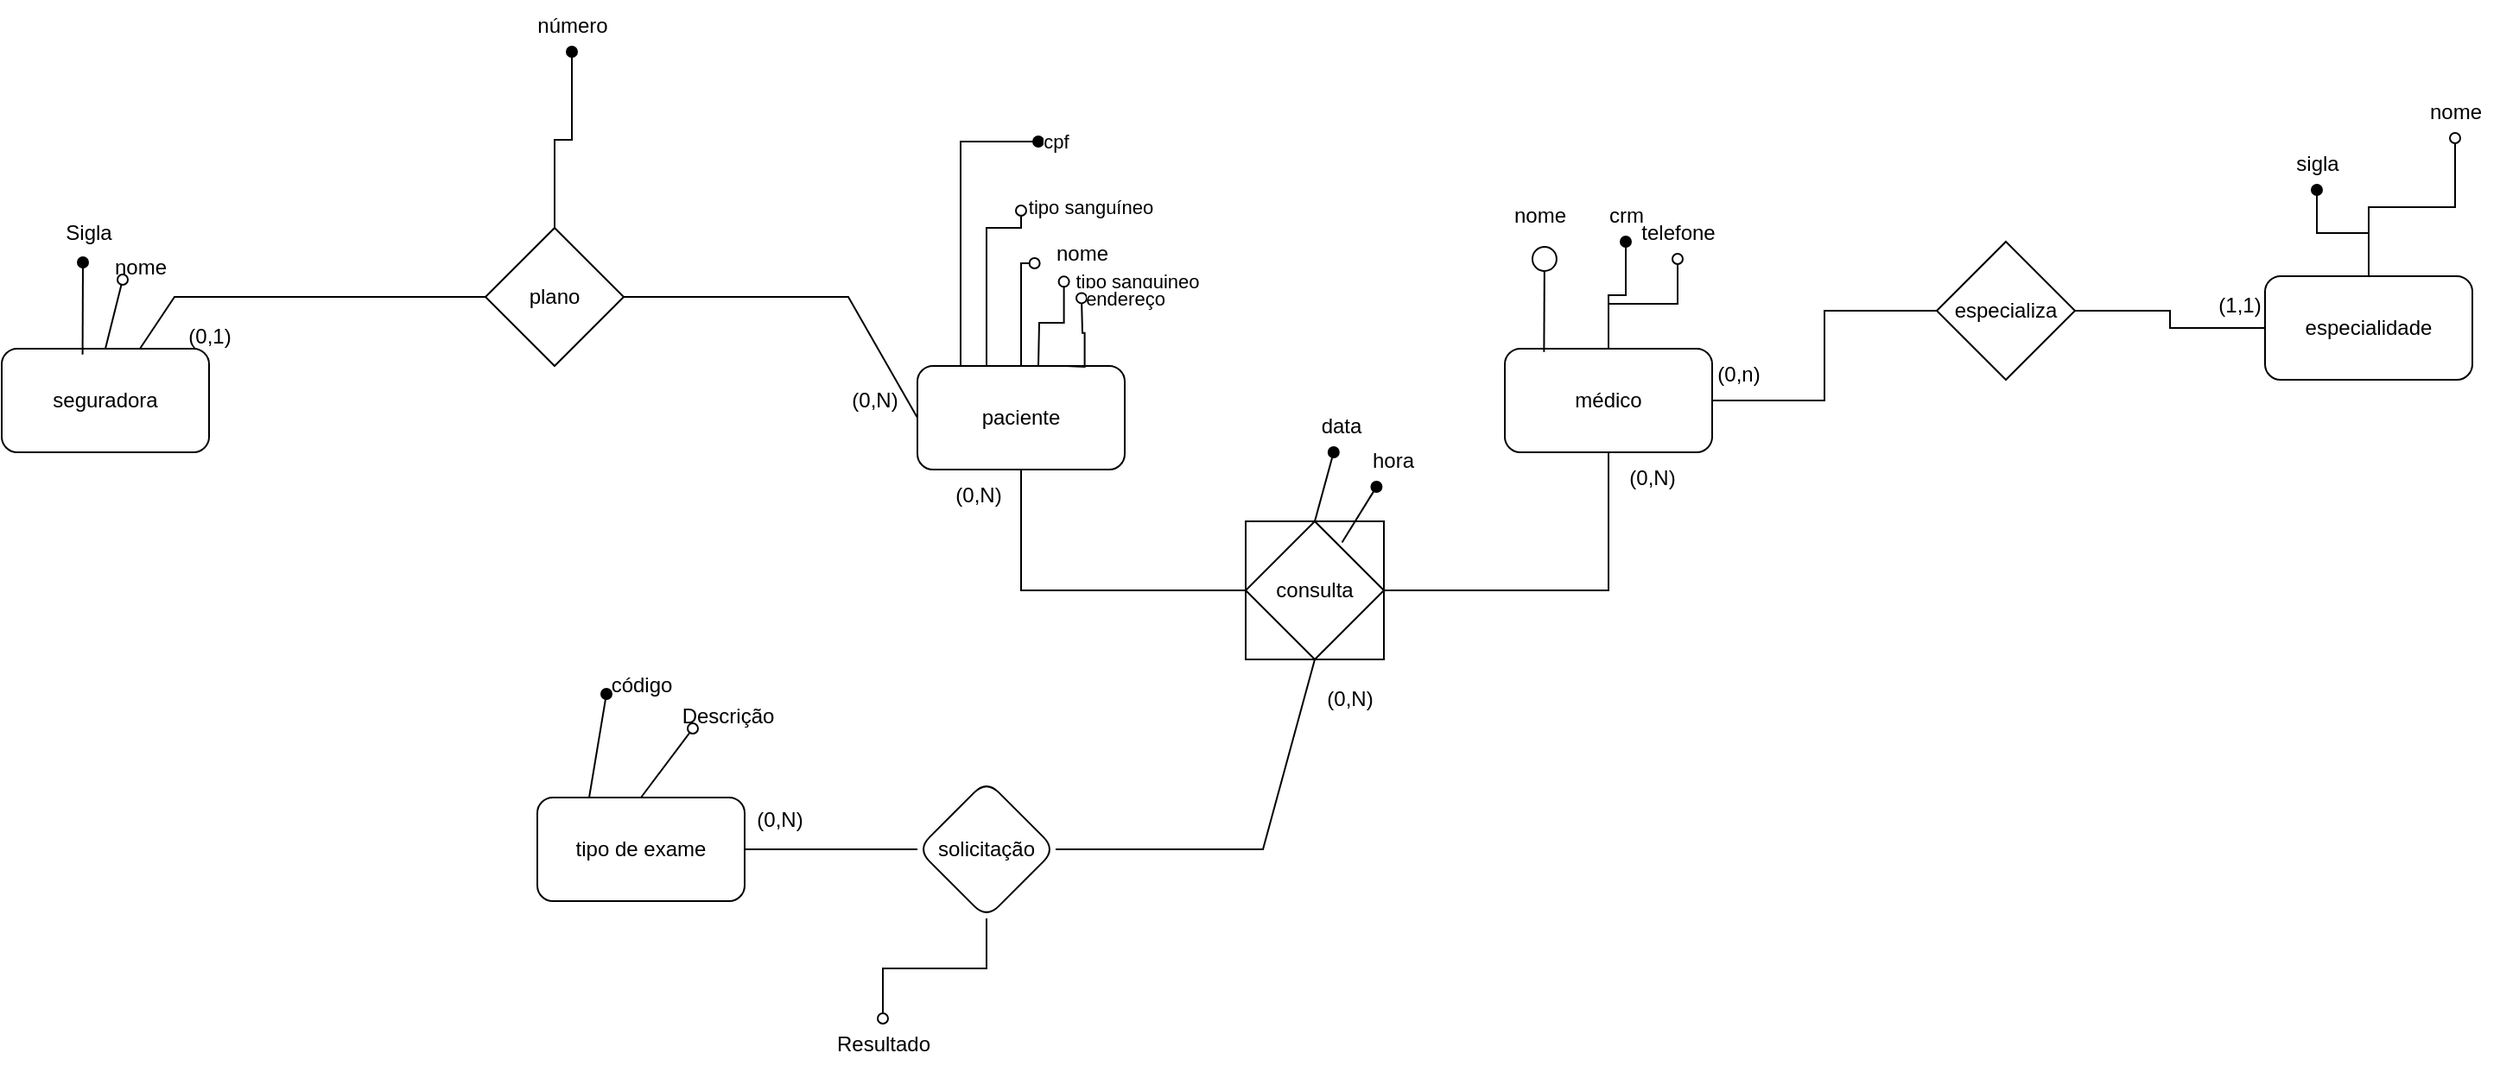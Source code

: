 <mxfile version="26.0.16">
  <diagram name="Page-1" id="NLqBIgbOahy1ueoblR8L">
    <mxGraphModel dx="1725" dy="516" grid="1" gridSize="10" guides="1" tooltips="1" connect="1" arrows="1" fold="1" page="1" pageScale="1" pageWidth="850" pageHeight="1100" math="0" shadow="0">
      <root>
        <mxCell id="0" />
        <mxCell id="1" parent="0" />
        <mxCell id="uz_XduTTmTamrJUFIv3M-2" value="paciente" style="rounded=1;whiteSpace=wrap;html=1;" vertex="1" parent="1">
          <mxGeometry x="60" y="370" width="120" height="60" as="geometry" />
        </mxCell>
        <mxCell id="uz_XduTTmTamrJUFIv3M-56" value="" style="edgeStyle=orthogonalEdgeStyle;rounded=0;orthogonalLoop=1;jettySize=auto;html=1;endArrow=none;startFill=0;" edge="1" parent="1" source="uz_XduTTmTamrJUFIv3M-3" target="uz_XduTTmTamrJUFIv3M-52">
          <mxGeometry relative="1" as="geometry" />
        </mxCell>
        <mxCell id="uz_XduTTmTamrJUFIv3M-3" value="médico" style="rounded=1;whiteSpace=wrap;html=1;" vertex="1" parent="1">
          <mxGeometry x="400" y="360" width="120" height="60" as="geometry" />
        </mxCell>
        <mxCell id="uz_XduTTmTamrJUFIv3M-5" value="nome" style="text;html=1;align=center;verticalAlign=middle;resizable=0;points=[];autosize=1;strokeColor=none;fillColor=none;" vertex="1" parent="1">
          <mxGeometry x="130" y="290" width="50" height="30" as="geometry" />
        </mxCell>
        <mxCell id="uz_XduTTmTamrJUFIv3M-6" value="" style="endArrow=oval;html=1;rounded=0;entryX=-0.044;entryY=0.683;entryDx=0;entryDy=0;entryPerimeter=0;edgeStyle=orthogonalEdgeStyle;endFill=0;" edge="1" parent="1" source="uz_XduTTmTamrJUFIv3M-2" target="uz_XduTTmTamrJUFIv3M-5">
          <mxGeometry width="50" height="50" relative="1" as="geometry">
            <mxPoint x="370" y="660" as="sourcePoint" />
            <mxPoint x="420" y="610" as="targetPoint" />
            <Array as="points">
              <mxPoint x="120" y="310" />
            </Array>
          </mxGeometry>
        </mxCell>
        <mxCell id="uz_XduTTmTamrJUFIv3M-7" value="consulta" style="rhombus;whiteSpace=wrap;html=1;" vertex="1" parent="1">
          <mxGeometry x="250" y="460" width="80" height="80" as="geometry" />
        </mxCell>
        <mxCell id="uz_XduTTmTamrJUFIv3M-9" value="" style="endArrow=none;html=1;rounded=0;exitX=0;exitY=0.5;exitDx=0;exitDy=0;" edge="1" parent="1" source="uz_XduTTmTamrJUFIv3M-7" target="uz_XduTTmTamrJUFIv3M-2">
          <mxGeometry width="50" height="50" relative="1" as="geometry">
            <mxPoint x="370" y="660" as="sourcePoint" />
            <mxPoint x="420" y="610" as="targetPoint" />
            <Array as="points">
              <mxPoint x="120" y="500" />
            </Array>
          </mxGeometry>
        </mxCell>
        <mxCell id="uz_XduTTmTamrJUFIv3M-10" value="" style="endArrow=none;html=1;rounded=0;exitX=1;exitY=0.5;exitDx=0;exitDy=0;entryX=0.5;entryY=1;entryDx=0;entryDy=0;" edge="1" parent="1" source="uz_XduTTmTamrJUFIv3M-7" target="uz_XduTTmTamrJUFIv3M-3">
          <mxGeometry width="50" height="50" relative="1" as="geometry">
            <mxPoint x="370" y="660" as="sourcePoint" />
            <mxPoint x="420" y="610" as="targetPoint" />
            <Array as="points">
              <mxPoint x="460" y="500" />
            </Array>
          </mxGeometry>
        </mxCell>
        <mxCell id="uz_XduTTmTamrJUFIv3M-11" value="(0,N)" style="text;html=1;align=center;verticalAlign=middle;resizable=0;points=[];autosize=1;strokeColor=none;fillColor=none;" vertex="1" parent="1">
          <mxGeometry x="460" y="420" width="50" height="30" as="geometry" />
        </mxCell>
        <mxCell id="uz_XduTTmTamrJUFIv3M-12" value="(0,N)" style="text;html=1;align=center;verticalAlign=middle;resizable=0;points=[];autosize=1;strokeColor=none;fillColor=none;" vertex="1" parent="1">
          <mxGeometry x="70" y="430" width="50" height="30" as="geometry" />
        </mxCell>
        <mxCell id="uz_XduTTmTamrJUFIv3M-14" value="" style="endArrow=oval;html=1;rounded=0;exitX=0.5;exitY=0;exitDx=0;exitDy=0;endFill=1;" edge="1" parent="1" source="uz_XduTTmTamrJUFIv3M-7" target="uz_XduTTmTamrJUFIv3M-15">
          <mxGeometry width="50" height="50" relative="1" as="geometry">
            <mxPoint x="370" y="660" as="sourcePoint" />
            <mxPoint x="290" y="420" as="targetPoint" />
          </mxGeometry>
        </mxCell>
        <mxCell id="uz_XduTTmTamrJUFIv3M-15" value="data" style="text;html=1;align=center;verticalAlign=middle;resizable=0;points=[];autosize=1;strokeColor=none;fillColor=none;" vertex="1" parent="1">
          <mxGeometry x="280" y="390" width="50" height="30" as="geometry" />
        </mxCell>
        <mxCell id="uz_XduTTmTamrJUFIv3M-16" value="" style="endArrow=oval;html=1;rounded=0;exitX=0.697;exitY=0.153;exitDx=0;exitDy=0;exitPerimeter=0;endFill=1;" edge="1" parent="1" source="uz_XduTTmTamrJUFIv3M-7" target="uz_XduTTmTamrJUFIv3M-17">
          <mxGeometry width="50" height="50" relative="1" as="geometry">
            <mxPoint x="370" y="660" as="sourcePoint" />
            <mxPoint x="340" y="430" as="targetPoint" />
          </mxGeometry>
        </mxCell>
        <mxCell id="uz_XduTTmTamrJUFIv3M-17" value="hora" style="text;html=1;align=center;verticalAlign=middle;resizable=0;points=[];autosize=1;strokeColor=none;fillColor=none;" vertex="1" parent="1">
          <mxGeometry x="310" y="410" width="50" height="30" as="geometry" />
        </mxCell>
        <mxCell id="uz_XduTTmTamrJUFIv3M-18" value="" style="endArrow=oval;html=1;rounded=0;edgeStyle=orthogonalEdgeStyle;endFill=0;entryX=0.296;entryY=1.039;entryDx=0;entryDy=0;entryPerimeter=0;" edge="1" parent="1" target="uz_XduTTmTamrJUFIv3M-5">
          <mxGeometry width="50" height="50" relative="1" as="geometry">
            <mxPoint x="130" y="370" as="sourcePoint" />
            <mxPoint x="150" y="350" as="targetPoint" />
          </mxGeometry>
        </mxCell>
        <mxCell id="uz_XduTTmTamrJUFIv3M-19" value="tipo sanguineo" style="edgeLabel;html=1;align=center;verticalAlign=middle;resizable=0;points=[];" vertex="1" connectable="0" parent="uz_XduTTmTamrJUFIv3M-18">
          <mxGeometry x="0.945" y="1" relative="1" as="geometry">
            <mxPoint x="43" y="-2" as="offset" />
          </mxGeometry>
        </mxCell>
        <mxCell id="uz_XduTTmTamrJUFIv3M-20" value="" style="endArrow=oval;html=1;rounded=0;edgeStyle=orthogonalEdgeStyle;endFill=0;entryX=0.296;entryY=1.039;entryDx=0;entryDy=0;entryPerimeter=0;exitX=0.715;exitY=0.005;exitDx=0;exitDy=0;exitPerimeter=0;" edge="1" parent="1">
          <mxGeometry width="50" height="50" relative="1" as="geometry">
            <mxPoint x="145.8" y="370.0" as="sourcePoint" />
            <mxPoint x="155" y="330.7" as="targetPoint" />
          </mxGeometry>
        </mxCell>
        <mxCell id="uz_XduTTmTamrJUFIv3M-21" value="endereço" style="edgeLabel;html=1;align=center;verticalAlign=middle;resizable=0;points=[];" vertex="1" connectable="0" parent="uz_XduTTmTamrJUFIv3M-20">
          <mxGeometry x="0.945" y="1" relative="1" as="geometry">
            <mxPoint x="26" y="-2" as="offset" />
          </mxGeometry>
        </mxCell>
        <mxCell id="uz_XduTTmTamrJUFIv3M-22" value="" style="endArrow=oval;html=1;rounded=0;edgeStyle=orthogonalEdgeStyle;endFill=0;" edge="1" parent="1">
          <mxGeometry width="50" height="50" relative="1" as="geometry">
            <mxPoint x="100" y="370" as="sourcePoint" />
            <mxPoint x="120" y="280" as="targetPoint" />
            <Array as="points">
              <mxPoint x="100" y="290" />
              <mxPoint x="120" y="290" />
            </Array>
          </mxGeometry>
        </mxCell>
        <mxCell id="uz_XduTTmTamrJUFIv3M-23" value="tipo sanguíneo" style="edgeLabel;html=1;align=center;verticalAlign=middle;resizable=0;points=[];" vertex="1" connectable="0" parent="uz_XduTTmTamrJUFIv3M-22">
          <mxGeometry x="1" y="2" relative="1" as="geometry">
            <mxPoint x="42" y="-2" as="offset" />
          </mxGeometry>
        </mxCell>
        <mxCell id="uz_XduTTmTamrJUFIv3M-24" value="" style="endArrow=oval;html=1;rounded=0;edgeStyle=orthogonalEdgeStyle;endFill=1;" edge="1" parent="1">
          <mxGeometry width="50" height="50" relative="1" as="geometry">
            <mxPoint x="85" y="370" as="sourcePoint" />
            <mxPoint x="130" y="240" as="targetPoint" />
            <Array as="points">
              <mxPoint x="85" y="240" />
            </Array>
          </mxGeometry>
        </mxCell>
        <mxCell id="uz_XduTTmTamrJUFIv3M-25" value="cpf" style="edgeLabel;html=1;align=center;verticalAlign=middle;resizable=0;points=[];" vertex="1" connectable="0" parent="uz_XduTTmTamrJUFIv3M-24">
          <mxGeometry x="1" y="2" relative="1" as="geometry">
            <mxPoint x="10" y="2" as="offset" />
          </mxGeometry>
        </mxCell>
        <mxCell id="uz_XduTTmTamrJUFIv3M-27" value="seguradora" style="rounded=1;whiteSpace=wrap;html=1;" vertex="1" parent="1">
          <mxGeometry x="-470" y="360" width="120" height="60" as="geometry" />
        </mxCell>
        <mxCell id="uz_XduTTmTamrJUFIv3M-28" value="plano" style="rhombus;whiteSpace=wrap;html=1;" vertex="1" parent="1">
          <mxGeometry x="-190" y="290" width="80" height="80" as="geometry" />
        </mxCell>
        <mxCell id="uz_XduTTmTamrJUFIv3M-29" value="" style="endArrow=none;html=1;rounded=0;entryX=0;entryY=0.5;entryDx=0;entryDy=0;" edge="1" parent="1" source="uz_XduTTmTamrJUFIv3M-27" target="uz_XduTTmTamrJUFIv3M-28">
          <mxGeometry width="50" height="50" relative="1" as="geometry">
            <mxPoint x="-430" y="370" as="sourcePoint" />
            <mxPoint x="-130" y="310" as="targetPoint" />
            <Array as="points">
              <mxPoint x="-370" y="330" />
            </Array>
          </mxGeometry>
        </mxCell>
        <mxCell id="uz_XduTTmTamrJUFIv3M-30" value="" style="endArrow=none;html=1;rounded=0;entryX=0;entryY=0.5;entryDx=0;entryDy=0;exitX=1;exitY=0.5;exitDx=0;exitDy=0;" edge="1" parent="1" source="uz_XduTTmTamrJUFIv3M-28" target="uz_XduTTmTamrJUFIv3M-2">
          <mxGeometry width="50" height="50" relative="1" as="geometry">
            <mxPoint x="-100" y="330" as="sourcePoint" />
            <mxPoint x="-50" y="280" as="targetPoint" />
            <Array as="points">
              <mxPoint x="20" y="330" />
            </Array>
          </mxGeometry>
        </mxCell>
        <mxCell id="uz_XduTTmTamrJUFIv3M-36" value="" style="endArrow=oval;html=1;rounded=0;exitX=0.39;exitY=0.057;exitDx=0;exitDy=0;exitPerimeter=0;endFill=1;" edge="1" parent="1" source="uz_XduTTmTamrJUFIv3M-27">
          <mxGeometry width="50" height="50" relative="1" as="geometry">
            <mxPoint x="-425" y="340" as="sourcePoint" />
            <mxPoint x="-423" y="310" as="targetPoint" />
          </mxGeometry>
        </mxCell>
        <mxCell id="uz_XduTTmTamrJUFIv3M-37" value="Sigla" style="text;html=1;align=center;verticalAlign=middle;resizable=0;points=[];autosize=1;strokeColor=none;fillColor=none;" vertex="1" parent="1">
          <mxGeometry x="-445" y="278" width="50" height="30" as="geometry" />
        </mxCell>
        <mxCell id="uz_XduTTmTamrJUFIv3M-38" value="" style="endArrow=oval;html=1;rounded=0;exitX=0.5;exitY=0;exitDx=0;exitDy=0;endFill=0;" edge="1" parent="1" source="uz_XduTTmTamrJUFIv3M-27">
          <mxGeometry width="50" height="50" relative="1" as="geometry">
            <mxPoint x="-420" y="370" as="sourcePoint" />
            <mxPoint x="-400" y="320" as="targetPoint" />
          </mxGeometry>
        </mxCell>
        <mxCell id="uz_XduTTmTamrJUFIv3M-39" value="nome" style="text;html=1;align=center;verticalAlign=middle;resizable=0;points=[];autosize=1;strokeColor=none;fillColor=none;" vertex="1" parent="1">
          <mxGeometry x="-415" y="298" width="50" height="30" as="geometry" />
        </mxCell>
        <mxCell id="uz_XduTTmTamrJUFIv3M-40" value="(0,1)" style="text;html=1;align=center;verticalAlign=middle;resizable=0;points=[];autosize=1;strokeColor=none;fillColor=none;" vertex="1" parent="1">
          <mxGeometry x="-375" y="338" width="50" height="30" as="geometry" />
        </mxCell>
        <mxCell id="uz_XduTTmTamrJUFIv3M-41" value="(0,N)" style="text;html=1;align=center;verticalAlign=middle;resizable=0;points=[];autosize=1;strokeColor=none;fillColor=none;" vertex="1" parent="1">
          <mxGeometry x="10" y="375" width="50" height="30" as="geometry" />
        </mxCell>
        <mxCell id="uz_XduTTmTamrJUFIv3M-42" value="" style="endArrow=circle;html=1;rounded=0;exitX=0.189;exitY=0.032;exitDx=0;exitDy=0;exitPerimeter=0;endFill=0;" edge="1" parent="1" source="uz_XduTTmTamrJUFIv3M-3">
          <mxGeometry width="50" height="50" relative="1" as="geometry">
            <mxPoint x="220" y="320" as="sourcePoint" />
            <mxPoint x="423" y="300" as="targetPoint" />
          </mxGeometry>
        </mxCell>
        <mxCell id="uz_XduTTmTamrJUFIv3M-43" value="nome" style="text;html=1;align=center;verticalAlign=middle;resizable=0;points=[];autosize=1;strokeColor=none;fillColor=none;" vertex="1" parent="1">
          <mxGeometry x="395" y="268" width="50" height="30" as="geometry" />
        </mxCell>
        <mxCell id="uz_XduTTmTamrJUFIv3M-47" value="" style="edgeStyle=orthogonalEdgeStyle;rounded=0;orthogonalLoop=1;jettySize=auto;html=1;endArrow=none;startFill=1;startArrow=oval;" edge="1" parent="1" source="uz_XduTTmTamrJUFIv3M-46" target="uz_XduTTmTamrJUFIv3M-3">
          <mxGeometry relative="1" as="geometry" />
        </mxCell>
        <mxCell id="uz_XduTTmTamrJUFIv3M-46" value="crm" style="text;html=1;align=center;verticalAlign=middle;resizable=0;points=[];autosize=1;strokeColor=none;fillColor=none;" vertex="1" parent="1">
          <mxGeometry x="450" y="268" width="40" height="30" as="geometry" />
        </mxCell>
        <mxCell id="uz_XduTTmTamrJUFIv3M-49" value="" style="edgeStyle=orthogonalEdgeStyle;rounded=0;orthogonalLoop=1;jettySize=auto;html=1;endArrow=none;startFill=0;startArrow=oval;" edge="1" parent="1" source="uz_XduTTmTamrJUFIv3M-48" target="uz_XduTTmTamrJUFIv3M-3">
          <mxGeometry relative="1" as="geometry" />
        </mxCell>
        <mxCell id="uz_XduTTmTamrJUFIv3M-48" value="telefone" style="text;html=1;align=center;verticalAlign=middle;resizable=0;points=[];autosize=1;strokeColor=none;fillColor=none;" vertex="1" parent="1">
          <mxGeometry x="465" y="278" width="70" height="30" as="geometry" />
        </mxCell>
        <mxCell id="uz_XduTTmTamrJUFIv3M-51" value="" style="edgeStyle=orthogonalEdgeStyle;rounded=0;orthogonalLoop=1;jettySize=auto;html=1;endArrow=none;startFill=1;startArrow=oval;" edge="1" parent="1" source="uz_XduTTmTamrJUFIv3M-50" target="uz_XduTTmTamrJUFIv3M-28">
          <mxGeometry relative="1" as="geometry" />
        </mxCell>
        <mxCell id="uz_XduTTmTamrJUFIv3M-50" value="número" style="text;html=1;align=center;verticalAlign=middle;resizable=0;points=[];autosize=1;strokeColor=none;fillColor=none;" vertex="1" parent="1">
          <mxGeometry x="-170" y="158" width="60" height="30" as="geometry" />
        </mxCell>
        <mxCell id="uz_XduTTmTamrJUFIv3M-52" value="especializa" style="rhombus;whiteSpace=wrap;html=1;" vertex="1" parent="1">
          <mxGeometry x="650" y="298" width="80" height="80" as="geometry" />
        </mxCell>
        <mxCell id="uz_XduTTmTamrJUFIv3M-59" value="" style="edgeStyle=orthogonalEdgeStyle;rounded=0;orthogonalLoop=1;jettySize=auto;html=1;endArrow=none;startFill=0;" edge="1" parent="1" source="uz_XduTTmTamrJUFIv3M-58" target="uz_XduTTmTamrJUFIv3M-52">
          <mxGeometry relative="1" as="geometry" />
        </mxCell>
        <mxCell id="uz_XduTTmTamrJUFIv3M-58" value="especialidade" style="rounded=1;whiteSpace=wrap;html=1;" vertex="1" parent="1">
          <mxGeometry x="840" y="318" width="120" height="60" as="geometry" />
        </mxCell>
        <mxCell id="uz_XduTTmTamrJUFIv3M-61" value="" style="edgeStyle=orthogonalEdgeStyle;rounded=0;orthogonalLoop=1;jettySize=auto;html=1;endArrow=none;startFill=1;startArrow=oval;" edge="1" parent="1" source="uz_XduTTmTamrJUFIv3M-60" target="uz_XduTTmTamrJUFIv3M-58">
          <mxGeometry relative="1" as="geometry" />
        </mxCell>
        <mxCell id="uz_XduTTmTamrJUFIv3M-60" value="sigla" style="text;html=1;align=center;verticalAlign=middle;resizable=0;points=[];autosize=1;strokeColor=none;fillColor=none;" vertex="1" parent="1">
          <mxGeometry x="845" y="238" width="50" height="30" as="geometry" />
        </mxCell>
        <mxCell id="uz_XduTTmTamrJUFIv3M-63" value="" style="edgeStyle=orthogonalEdgeStyle;rounded=0;orthogonalLoop=1;jettySize=auto;html=1;endArrow=none;startFill=0;startArrow=oval;" edge="1" parent="1" source="uz_XduTTmTamrJUFIv3M-62" target="uz_XduTTmTamrJUFIv3M-58">
          <mxGeometry relative="1" as="geometry" />
        </mxCell>
        <mxCell id="uz_XduTTmTamrJUFIv3M-62" value="nome" style="text;html=1;align=center;verticalAlign=middle;resizable=0;points=[];autosize=1;strokeColor=none;fillColor=none;" vertex="1" parent="1">
          <mxGeometry x="925" y="208" width="50" height="30" as="geometry" />
        </mxCell>
        <mxCell id="uz_XduTTmTamrJUFIv3M-64" value="(0,n)" style="text;html=1;align=center;verticalAlign=middle;resizable=0;points=[];autosize=1;strokeColor=none;fillColor=none;" vertex="1" parent="1">
          <mxGeometry x="510" y="360" width="50" height="30" as="geometry" />
        </mxCell>
        <mxCell id="uz_XduTTmTamrJUFIv3M-65" value="(1,1)" style="text;html=1;align=center;verticalAlign=middle;resizable=0;points=[];autosize=1;strokeColor=none;fillColor=none;" vertex="1" parent="1">
          <mxGeometry x="800" y="320" width="50" height="30" as="geometry" />
        </mxCell>
        <mxCell id="uz_XduTTmTamrJUFIv3M-71" value="" style="edgeStyle=orthogonalEdgeStyle;rounded=0;orthogonalLoop=1;jettySize=auto;html=1;endArrow=none;startFill=0;" edge="1" parent="1" source="uz_XduTTmTamrJUFIv3M-68" target="uz_XduTTmTamrJUFIv3M-70">
          <mxGeometry relative="1" as="geometry" />
        </mxCell>
        <mxCell id="uz_XduTTmTamrJUFIv3M-68" value="tipo de exame" style="rounded=1;whiteSpace=wrap;html=1;" vertex="1" parent="1">
          <mxGeometry x="-160" y="620" width="120" height="60" as="geometry" />
        </mxCell>
        <mxCell id="uz_XduTTmTamrJUFIv3M-70" value="solicitação" style="rhombus;whiteSpace=wrap;html=1;rounded=1;" vertex="1" parent="1">
          <mxGeometry x="60" y="610" width="80" height="80" as="geometry" />
        </mxCell>
        <mxCell id="uz_XduTTmTamrJUFIv3M-72" value="" style="endArrow=none;html=1;rounded=0;entryX=0.5;entryY=1;entryDx=0;entryDy=0;exitX=1;exitY=0.5;exitDx=0;exitDy=0;" edge="1" parent="1" source="uz_XduTTmTamrJUFIv3M-70" target="uz_XduTTmTamrJUFIv3M-7">
          <mxGeometry width="50" height="50" relative="1" as="geometry">
            <mxPoint x="210" y="650" as="sourcePoint" />
            <mxPoint x="260" y="600" as="targetPoint" />
            <Array as="points">
              <mxPoint x="260" y="650" />
            </Array>
          </mxGeometry>
        </mxCell>
        <mxCell id="uz_XduTTmTamrJUFIv3M-73" value="" style="endArrow=oval;html=1;rounded=0;exitX=0.25;exitY=0;exitDx=0;exitDy=0;endFill=1;" edge="1" parent="1" source="uz_XduTTmTamrJUFIv3M-68">
          <mxGeometry width="50" height="50" relative="1" as="geometry">
            <mxPoint x="210" y="650" as="sourcePoint" />
            <mxPoint x="-120" y="560" as="targetPoint" />
          </mxGeometry>
        </mxCell>
        <mxCell id="uz_XduTTmTamrJUFIv3M-74" value="" style="whiteSpace=wrap;html=1;aspect=fixed;fillColor=none;" vertex="1" parent="1">
          <mxGeometry x="250" y="460" width="80" height="80" as="geometry" />
        </mxCell>
        <mxCell id="uz_XduTTmTamrJUFIv3M-75" value="(0,N)" style="text;html=1;align=center;verticalAlign=middle;resizable=0;points=[];autosize=1;strokeColor=none;fillColor=none;" vertex="1" parent="1">
          <mxGeometry x="285" y="548" width="50" height="30" as="geometry" />
        </mxCell>
        <mxCell id="uz_XduTTmTamrJUFIv3M-76" value="(0,N)" style="text;html=1;align=center;verticalAlign=middle;resizable=0;points=[];autosize=1;strokeColor=none;fillColor=none;" vertex="1" parent="1">
          <mxGeometry x="-45" y="618" width="50" height="30" as="geometry" />
        </mxCell>
        <mxCell id="uz_XduTTmTamrJUFIv3M-77" value="código" style="text;html=1;align=center;verticalAlign=middle;resizable=0;points=[];autosize=1;strokeColor=none;fillColor=none;" vertex="1" parent="1">
          <mxGeometry x="-130" y="540" width="60" height="30" as="geometry" />
        </mxCell>
        <mxCell id="uz_XduTTmTamrJUFIv3M-78" value="" style="endArrow=oval;html=1;rounded=0;exitX=0.5;exitY=0;exitDx=0;exitDy=0;endFill=0;" edge="1" parent="1" source="uz_XduTTmTamrJUFIv3M-68">
          <mxGeometry width="50" height="50" relative="1" as="geometry">
            <mxPoint x="-90" y="598" as="sourcePoint" />
            <mxPoint x="-70" y="580" as="targetPoint" />
          </mxGeometry>
        </mxCell>
        <mxCell id="uz_XduTTmTamrJUFIv3M-79" value="Descrição" style="text;html=1;align=center;verticalAlign=middle;resizable=0;points=[];autosize=1;strokeColor=none;fillColor=none;" vertex="1" parent="1">
          <mxGeometry x="-90" y="558" width="80" height="30" as="geometry" />
        </mxCell>
        <mxCell id="uz_XduTTmTamrJUFIv3M-82" value="" style="edgeStyle=orthogonalEdgeStyle;rounded=0;orthogonalLoop=1;jettySize=auto;html=1;endArrow=none;startFill=0;startArrow=oval;" edge="1" parent="1" source="uz_XduTTmTamrJUFIv3M-81" target="uz_XduTTmTamrJUFIv3M-70">
          <mxGeometry relative="1" as="geometry" />
        </mxCell>
        <mxCell id="uz_XduTTmTamrJUFIv3M-81" value="Resultado" style="text;html=1;align=center;verticalAlign=middle;resizable=0;points=[];autosize=1;strokeColor=none;fillColor=none;" vertex="1" parent="1">
          <mxGeometry y="748" width="80" height="30" as="geometry" />
        </mxCell>
      </root>
    </mxGraphModel>
  </diagram>
</mxfile>
